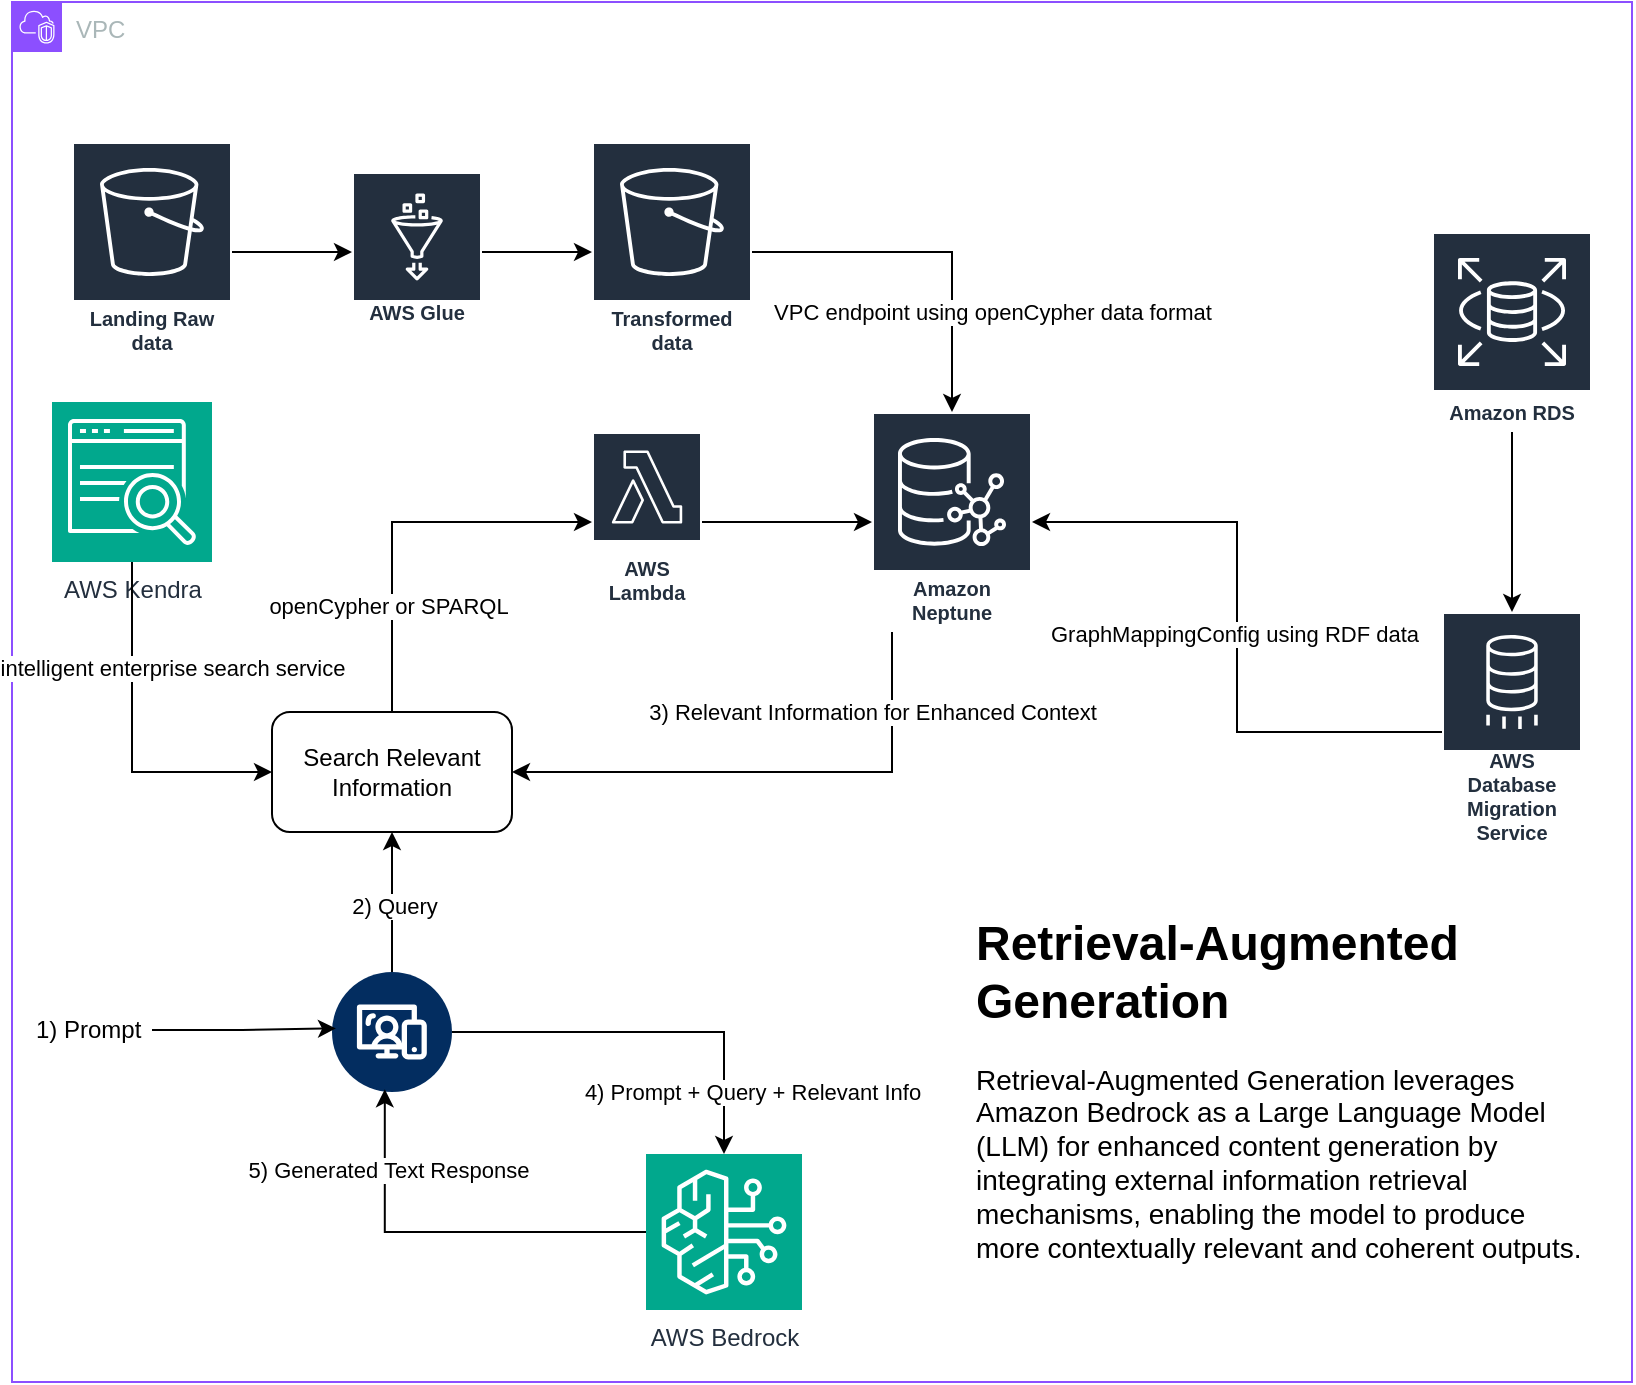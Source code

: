 <mxfile version="24.2.1" type="github">
  <diagram name="Page-1" id="La7oOdKlawiChqHNvthz">
    <mxGraphModel dx="1562" dy="853" grid="1" gridSize="10" guides="1" tooltips="1" connect="1" arrows="1" fold="1" page="1" pageScale="1" pageWidth="850" pageHeight="1100" math="0" shadow="0">
      <root>
        <mxCell id="0" />
        <mxCell id="1" parent="0" />
        <mxCell id="3Z73C1P6llnlQoY8jPXV-49" value="VPC" style="points=[[0,0],[0.25,0],[0.5,0],[0.75,0],[1,0],[1,0.25],[1,0.5],[1,0.75],[1,1],[0.75,1],[0.5,1],[0.25,1],[0,1],[0,0.75],[0,0.5],[0,0.25]];outlineConnect=0;gradientColor=none;html=1;whiteSpace=wrap;fontSize=12;fontStyle=0;container=1;pointerEvents=0;collapsible=0;recursiveResize=0;shape=mxgraph.aws4.group;grIcon=mxgraph.aws4.group_vpc2;strokeColor=#8C4FFF;fillColor=none;verticalAlign=top;align=left;spacingLeft=30;fontColor=#AAB7B8;dashed=0;" parent="1" vertex="1">
          <mxGeometry x="30" y="80" width="810" height="690" as="geometry" />
        </mxCell>
        <mxCell id="3Z73C1P6llnlQoY8jPXV-9" value="AWS Lambda" style="sketch=0;outlineConnect=0;fontColor=#232F3E;gradientColor=none;strokeColor=#ffffff;fillColor=#232F3E;dashed=0;verticalLabelPosition=middle;verticalAlign=bottom;align=center;html=1;whiteSpace=wrap;fontSize=10;fontStyle=1;spacing=3;shape=mxgraph.aws4.productIcon;prIcon=mxgraph.aws4.lambda;" parent="3Z73C1P6llnlQoY8jPXV-49" vertex="1">
          <mxGeometry x="290" y="215" width="55" height="90" as="geometry" />
        </mxCell>
        <mxCell id="3Z73C1P6llnlQoY8jPXV-51" value="&lt;h1 style=&quot;margin-top: 0px;&quot;&gt;Retrieval-Augmented Generation&lt;/h1&gt;&lt;p&gt;&lt;font style=&quot;font-size: 14px;&quot;&gt;Retrieval-Augmented Generation leverages Amazon Bedrock as a Large Language Model (LLM) for enhanced content generation by integrating external information retrieval mechanisms, enabling the model to produce more contextually relevant and coherent outputs.&lt;/font&gt;&lt;/p&gt;" style="text;html=1;whiteSpace=wrap;overflow=hidden;rounded=0;" parent="3Z73C1P6llnlQoY8jPXV-49" vertex="1">
          <mxGeometry x="480" y="450" width="310" height="190" as="geometry" />
        </mxCell>
        <mxCell id="siAuuPcgHve__Iz1_ChF-1" value="AWS Kendra" style="sketch=0;points=[[0,0,0],[0.25,0,0],[0.5,0,0],[0.75,0,0],[1,0,0],[0,1,0],[0.25,1,0],[0.5,1,0],[0.75,1,0],[1,1,0],[0,0.25,0],[0,0.5,0],[0,0.75,0],[1,0.25,0],[1,0.5,0],[1,0.75,0]];outlineConnect=0;fontColor=#232F3E;fillColor=#01A88D;strokeColor=#ffffff;dashed=0;verticalLabelPosition=bottom;verticalAlign=top;align=center;html=1;fontSize=12;fontStyle=0;aspect=fixed;shape=mxgraph.aws4.resourceIcon;resIcon=mxgraph.aws4.kendra;" vertex="1" parent="3Z73C1P6llnlQoY8jPXV-49">
          <mxGeometry x="20" y="200" width="80" height="80" as="geometry" />
        </mxCell>
        <mxCell id="3Z73C1P6llnlQoY8jPXV-39" style="edgeStyle=orthogonalEdgeStyle;rounded=0;orthogonalLoop=1;jettySize=auto;html=1;entryX=0.5;entryY=1;entryDx=0;entryDy=0;" parent="1" source="3Z73C1P6llnlQoY8jPXV-1" target="3Z73C1P6llnlQoY8jPXV-32" edge="1">
          <mxGeometry relative="1" as="geometry" />
        </mxCell>
        <mxCell id="3Z73C1P6llnlQoY8jPXV-40" value="2) Query" style="edgeLabel;html=1;align=center;verticalAlign=middle;resizable=0;points=[];" parent="3Z73C1P6llnlQoY8jPXV-39" vertex="1" connectable="0">
          <mxGeometry x="-0.063" y="-1" relative="1" as="geometry">
            <mxPoint as="offset" />
          </mxGeometry>
        </mxCell>
        <mxCell id="3Z73C1P6llnlQoY8jPXV-1" value="" style="verticalLabelPosition=bottom;aspect=fixed;html=1;shape=mxgraph.salesforce.web2;" parent="1" vertex="1">
          <mxGeometry x="190" y="565" width="60" height="60" as="geometry" />
        </mxCell>
        <mxCell id="3Z73C1P6llnlQoY8jPXV-2" value="1) Prompt&amp;nbsp;" style="text;html=1;align=center;verticalAlign=middle;whiteSpace=wrap;rounded=0;" parent="1" vertex="1">
          <mxGeometry x="40" y="579" width="60" height="30" as="geometry" />
        </mxCell>
        <mxCell id="3Z73C1P6llnlQoY8jPXV-3" style="edgeStyle=orthogonalEdgeStyle;rounded=0;orthogonalLoop=1;jettySize=auto;html=1;entryX=0.033;entryY=0.47;entryDx=0;entryDy=0;entryPerimeter=0;" parent="1" source="3Z73C1P6llnlQoY8jPXV-2" target="3Z73C1P6llnlQoY8jPXV-1" edge="1">
          <mxGeometry relative="1" as="geometry" />
        </mxCell>
        <mxCell id="3Z73C1P6llnlQoY8jPXV-13" value="" style="edgeStyle=orthogonalEdgeStyle;rounded=0;orthogonalLoop=1;jettySize=auto;html=1;" parent="1" source="3Z73C1P6llnlQoY8jPXV-21" target="3Z73C1P6llnlQoY8jPXV-12" edge="1">
          <mxGeometry relative="1" as="geometry">
            <mxPoint x="500" y="225" as="sourcePoint" />
          </mxGeometry>
        </mxCell>
        <mxCell id="3Z73C1P6llnlQoY8jPXV-15" value="VPC endpoint using openCypher data format" style="edgeLabel;html=1;align=center;verticalAlign=middle;resizable=0;points=[];" parent="3Z73C1P6llnlQoY8jPXV-13" vertex="1" connectable="0">
          <mxGeometry x="-0.176" y="1" relative="1" as="geometry">
            <mxPoint x="46" y="31" as="offset" />
          </mxGeometry>
        </mxCell>
        <mxCell id="3Z73C1P6llnlQoY8jPXV-38" style="edgeStyle=orthogonalEdgeStyle;rounded=0;orthogonalLoop=1;jettySize=auto;html=1;" parent="1" source="3Z73C1P6llnlQoY8jPXV-9" target="3Z73C1P6llnlQoY8jPXV-12" edge="1">
          <mxGeometry relative="1" as="geometry">
            <Array as="points">
              <mxPoint x="398" y="340" />
            </Array>
          </mxGeometry>
        </mxCell>
        <mxCell id="3Z73C1P6llnlQoY8jPXV-42" style="edgeStyle=orthogonalEdgeStyle;rounded=0;orthogonalLoop=1;jettySize=auto;html=1;entryX=1;entryY=0.5;entryDx=0;entryDy=0;" parent="1" source="3Z73C1P6llnlQoY8jPXV-12" target="3Z73C1P6llnlQoY8jPXV-32" edge="1">
          <mxGeometry relative="1" as="geometry">
            <Array as="points">
              <mxPoint x="470" y="465" />
            </Array>
          </mxGeometry>
        </mxCell>
        <mxCell id="3Z73C1P6llnlQoY8jPXV-43" value="3) Relevant Information for Enhanced Context" style="edgeLabel;html=1;align=center;verticalAlign=middle;resizable=0;points=[];" parent="3Z73C1P6llnlQoY8jPXV-42" vertex="1" connectable="0">
          <mxGeometry x="0.191" y="-1" relative="1" as="geometry">
            <mxPoint x="75" y="-29" as="offset" />
          </mxGeometry>
        </mxCell>
        <mxCell id="3Z73C1P6llnlQoY8jPXV-12" value="Amazon Neptune" style="sketch=0;outlineConnect=0;fontColor=#232F3E;gradientColor=none;strokeColor=#ffffff;fillColor=#232F3E;dashed=0;verticalLabelPosition=middle;verticalAlign=bottom;align=center;html=1;whiteSpace=wrap;fontSize=10;fontStyle=1;spacing=3;shape=mxgraph.aws4.productIcon;prIcon=mxgraph.aws4.neptune;" parent="1" vertex="1">
          <mxGeometry x="460" y="285" width="80" height="110" as="geometry" />
        </mxCell>
        <mxCell id="3Z73C1P6llnlQoY8jPXV-24" style="edgeStyle=orthogonalEdgeStyle;rounded=0;orthogonalLoop=1;jettySize=auto;html=1;" parent="1" source="3Z73C1P6llnlQoY8jPXV-18" target="3Z73C1P6llnlQoY8jPXV-21" edge="1">
          <mxGeometry relative="1" as="geometry" />
        </mxCell>
        <mxCell id="3Z73C1P6llnlQoY8jPXV-18" value="AWS Glue" style="sketch=0;outlineConnect=0;fontColor=#232F3E;gradientColor=none;strokeColor=#ffffff;fillColor=#232F3E;dashed=0;verticalLabelPosition=middle;verticalAlign=bottom;align=center;html=1;whiteSpace=wrap;fontSize=10;fontStyle=1;spacing=3;shape=mxgraph.aws4.productIcon;prIcon=mxgraph.aws4.glue;" parent="1" vertex="1">
          <mxGeometry x="200" y="165" width="65" height="80" as="geometry" />
        </mxCell>
        <mxCell id="3Z73C1P6llnlQoY8jPXV-28" style="edgeStyle=orthogonalEdgeStyle;rounded=0;orthogonalLoop=1;jettySize=auto;html=1;" parent="1" source="3Z73C1P6llnlQoY8jPXV-19" target="3Z73C1P6llnlQoY8jPXV-27" edge="1">
          <mxGeometry relative="1" as="geometry" />
        </mxCell>
        <mxCell id="3Z73C1P6llnlQoY8jPXV-19" value="Amazon RDS" style="sketch=0;outlineConnect=0;fontColor=#232F3E;gradientColor=none;strokeColor=#ffffff;fillColor=#232F3E;dashed=0;verticalLabelPosition=middle;verticalAlign=bottom;align=center;html=1;whiteSpace=wrap;fontSize=10;fontStyle=1;spacing=3;shape=mxgraph.aws4.productIcon;prIcon=mxgraph.aws4.rds;" parent="1" vertex="1">
          <mxGeometry x="740" y="195" width="80" height="100" as="geometry" />
        </mxCell>
        <mxCell id="3Z73C1P6llnlQoY8jPXV-23" style="edgeStyle=orthogonalEdgeStyle;rounded=0;orthogonalLoop=1;jettySize=auto;html=1;" parent="1" source="3Z73C1P6llnlQoY8jPXV-20" target="3Z73C1P6llnlQoY8jPXV-18" edge="1">
          <mxGeometry relative="1" as="geometry" />
        </mxCell>
        <mxCell id="3Z73C1P6llnlQoY8jPXV-20" value="Landing Raw data" style="sketch=0;outlineConnect=0;fontColor=#232F3E;gradientColor=none;strokeColor=#ffffff;fillColor=#232F3E;dashed=0;verticalLabelPosition=middle;verticalAlign=bottom;align=center;html=1;whiteSpace=wrap;fontSize=10;fontStyle=1;spacing=3;shape=mxgraph.aws4.productIcon;prIcon=mxgraph.aws4.s3;" parent="1" vertex="1">
          <mxGeometry x="60" y="150" width="80" height="110" as="geometry" />
        </mxCell>
        <mxCell id="3Z73C1P6llnlQoY8jPXV-21" value="Transformed data" style="sketch=0;outlineConnect=0;fontColor=#232F3E;gradientColor=none;strokeColor=#ffffff;fillColor=#232F3E;dashed=0;verticalLabelPosition=middle;verticalAlign=bottom;align=center;html=1;whiteSpace=wrap;fontSize=10;fontStyle=1;spacing=3;shape=mxgraph.aws4.productIcon;prIcon=mxgraph.aws4.s3;" parent="1" vertex="1">
          <mxGeometry x="320" y="150" width="80" height="110" as="geometry" />
        </mxCell>
        <mxCell id="3Z73C1P6llnlQoY8jPXV-29" style="edgeStyle=orthogonalEdgeStyle;rounded=0;orthogonalLoop=1;jettySize=auto;html=1;" parent="1" source="3Z73C1P6llnlQoY8jPXV-27" target="3Z73C1P6llnlQoY8jPXV-12" edge="1">
          <mxGeometry relative="1" as="geometry" />
        </mxCell>
        <mxCell id="3Z73C1P6llnlQoY8jPXV-30" value="GraphMappingConfig using RDF data" style="edgeLabel;html=1;align=center;verticalAlign=middle;resizable=0;points=[];" parent="3Z73C1P6llnlQoY8jPXV-29" vertex="1" connectable="0">
          <mxGeometry x="0.046" relative="1" as="geometry">
            <mxPoint x="-2" y="10" as="offset" />
          </mxGeometry>
        </mxCell>
        <mxCell id="3Z73C1P6llnlQoY8jPXV-27" value="AWS Database Migration Service" style="sketch=0;outlineConnect=0;fontColor=#232F3E;gradientColor=none;strokeColor=#ffffff;fillColor=#232F3E;dashed=0;verticalLabelPosition=middle;verticalAlign=bottom;align=center;html=1;whiteSpace=wrap;fontSize=10;fontStyle=1;spacing=3;shape=mxgraph.aws4.productIcon;prIcon=mxgraph.aws4.database_migration_service;" parent="1" vertex="1">
          <mxGeometry x="745" y="385" width="70" height="120" as="geometry" />
        </mxCell>
        <mxCell id="3Z73C1P6llnlQoY8jPXV-31" value="AWS Bedrock" style="sketch=0;points=[[0,0,0],[0.25,0,0],[0.5,0,0],[0.75,0,0],[1,0,0],[0,1,0],[0.25,1,0],[0.5,1,0],[0.75,1,0],[1,1,0],[0,0.25,0],[0,0.5,0],[0,0.75,0],[1,0.25,0],[1,0.5,0],[1,0.75,0]];outlineConnect=0;fontColor=#232F3E;fillColor=#01A88D;strokeColor=#ffffff;dashed=0;verticalLabelPosition=bottom;verticalAlign=top;align=center;html=1;fontSize=12;fontStyle=0;aspect=fixed;shape=mxgraph.aws4.resourceIcon;resIcon=mxgraph.aws4.bedrock;" parent="1" vertex="1">
          <mxGeometry x="347" y="656" width="78" height="78" as="geometry" />
        </mxCell>
        <mxCell id="3Z73C1P6llnlQoY8jPXV-41" style="edgeStyle=orthogonalEdgeStyle;rounded=0;orthogonalLoop=1;jettySize=auto;html=1;" parent="1" source="3Z73C1P6llnlQoY8jPXV-32" target="3Z73C1P6llnlQoY8jPXV-9" edge="1">
          <mxGeometry relative="1" as="geometry">
            <Array as="points">
              <mxPoint x="220" y="340" />
            </Array>
          </mxGeometry>
        </mxCell>
        <mxCell id="3Z73C1P6llnlQoY8jPXV-52" value="openCypher or SPARQL" style="edgeLabel;html=1;align=center;verticalAlign=middle;resizable=0;points=[];" parent="3Z73C1P6llnlQoY8jPXV-41" vertex="1" connectable="0">
          <mxGeometry x="-0.45" y="2" relative="1" as="geometry">
            <mxPoint as="offset" />
          </mxGeometry>
        </mxCell>
        <mxCell id="3Z73C1P6llnlQoY8jPXV-32" value="Search Relevant Information" style="rounded=1;whiteSpace=wrap;html=1;" parent="1" vertex="1">
          <mxGeometry x="160" y="435" width="120" height="60" as="geometry" />
        </mxCell>
        <mxCell id="3Z73C1P6llnlQoY8jPXV-44" style="edgeStyle=orthogonalEdgeStyle;rounded=0;orthogonalLoop=1;jettySize=auto;html=1;entryX=0.5;entryY=0;entryDx=0;entryDy=0;entryPerimeter=0;" parent="1" source="3Z73C1P6llnlQoY8jPXV-1" target="3Z73C1P6llnlQoY8jPXV-31" edge="1">
          <mxGeometry relative="1" as="geometry" />
        </mxCell>
        <mxCell id="3Z73C1P6llnlQoY8jPXV-45" value="4) Prompt + Query + Relevant Info" style="edgeLabel;html=1;align=center;verticalAlign=middle;resizable=0;points=[];" parent="3Z73C1P6llnlQoY8jPXV-44" vertex="1" connectable="0">
          <mxGeometry x="-0.274" y="-1" relative="1" as="geometry">
            <mxPoint x="78" y="29" as="offset" />
          </mxGeometry>
        </mxCell>
        <mxCell id="3Z73C1P6llnlQoY8jPXV-46" style="edgeStyle=orthogonalEdgeStyle;rounded=0;orthogonalLoop=1;jettySize=auto;html=1;entryX=0.44;entryY=0.977;entryDx=0;entryDy=0;entryPerimeter=0;" parent="1" source="3Z73C1P6llnlQoY8jPXV-31" target="3Z73C1P6llnlQoY8jPXV-1" edge="1">
          <mxGeometry relative="1" as="geometry" />
        </mxCell>
        <mxCell id="3Z73C1P6llnlQoY8jPXV-47" value="5) Generated Text Response" style="edgeLabel;html=1;align=center;verticalAlign=middle;resizable=0;points=[];" parent="3Z73C1P6llnlQoY8jPXV-46" vertex="1" connectable="0">
          <mxGeometry x="0.602" y="-1" relative="1" as="geometry">
            <mxPoint as="offset" />
          </mxGeometry>
        </mxCell>
        <mxCell id="siAuuPcgHve__Iz1_ChF-2" style="edgeStyle=orthogonalEdgeStyle;rounded=0;orthogonalLoop=1;jettySize=auto;html=1;entryX=0;entryY=0.5;entryDx=0;entryDy=0;" edge="1" parent="1" source="siAuuPcgHve__Iz1_ChF-1" target="3Z73C1P6llnlQoY8jPXV-32">
          <mxGeometry relative="1" as="geometry">
            <Array as="points">
              <mxPoint x="90" y="465" />
            </Array>
          </mxGeometry>
        </mxCell>
        <mxCell id="siAuuPcgHve__Iz1_ChF-3" value="intelligent enterprise search service" style="edgeLabel;html=1;align=center;verticalAlign=middle;resizable=0;points=[];" vertex="1" connectable="0" parent="siAuuPcgHve__Iz1_ChF-2">
          <mxGeometry x="-0.394" y="-3" relative="1" as="geometry">
            <mxPoint x="23" as="offset" />
          </mxGeometry>
        </mxCell>
      </root>
    </mxGraphModel>
  </diagram>
</mxfile>
